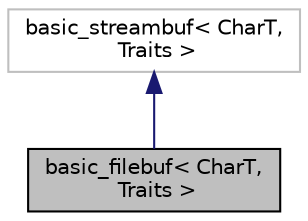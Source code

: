 digraph "basic_filebuf&lt; CharT, Traits &gt;"
{
  edge [fontname="Helvetica",fontsize="10",labelfontname="Helvetica",labelfontsize="10"];
  node [fontname="Helvetica",fontsize="10",shape=record];
  Node0 [label="basic_filebuf\< CharT,\l Traits \>",height=0.2,width=0.4,color="black", fillcolor="grey75", style="filled", fontcolor="black"];
  Node1 -> Node0 [dir="back",color="midnightblue",fontsize="10",style="solid",fontname="Helvetica"];
  Node1 [label="basic_streambuf\< CharT,\l Traits \>",height=0.2,width=0.4,color="grey75", fillcolor="white", style="filled"];
}
